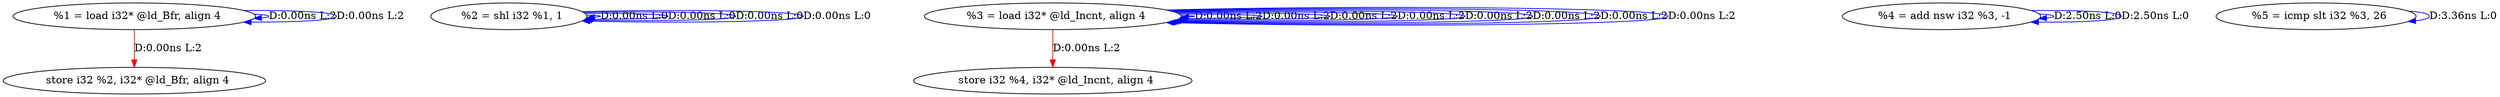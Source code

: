 digraph {
Node0x305e590[label="  %1 = load i32* @ld_Bfr, align 4"];
Node0x305e590 -> Node0x305e590[label="D:0.00ns L:2",color=blue];
Node0x305e590 -> Node0x305e590[label="D:0.00ns L:2",color=blue];
Node0x305f280[label="  store i32 %2, i32* @ld_Bfr, align 4"];
Node0x305e590 -> Node0x305f280[label="D:0.00ns L:2",color=red];
Node0x305e710[label="  %2 = shl i32 %1, 1"];
Node0x305e710 -> Node0x305e710[label="D:0.00ns L:0",color=blue];
Node0x305e710 -> Node0x305e710[label="D:0.00ns L:0",color=blue];
Node0x305e710 -> Node0x305e710[label="D:0.00ns L:0",color=blue];
Node0x305e710 -> Node0x305e710[label="D:0.00ns L:0",color=blue];
Node0x305f360[label="  %3 = load i32* @ld_Incnt, align 4"];
Node0x305f360 -> Node0x305f360[label="D:0.00ns L:2",color=blue];
Node0x305f360 -> Node0x305f360[label="D:0.00ns L:2",color=blue];
Node0x305f360 -> Node0x305f360[label="D:0.00ns L:2",color=blue];
Node0x305f360 -> Node0x305f360[label="D:0.00ns L:2",color=blue];
Node0x305f360 -> Node0x305f360[label="D:0.00ns L:2",color=blue];
Node0x305f360 -> Node0x305f360[label="D:0.00ns L:2",color=blue];
Node0x305f360 -> Node0x305f360[label="D:0.00ns L:2",color=blue];
Node0x305f360 -> Node0x305f360[label="D:0.00ns L:2",color=blue];
Node0x305f5d0[label="  store i32 %4, i32* @ld_Incnt, align 4"];
Node0x305f360 -> Node0x305f5d0[label="D:0.00ns L:2",color=red];
Node0x305f480[label="  %4 = add nsw i32 %3, -1"];
Node0x305f480 -> Node0x305f480[label="D:2.50ns L:0",color=blue];
Node0x305f480 -> Node0x305f480[label="D:2.50ns L:0",color=blue];
Node0x305f6b0[label="  %5 = icmp slt i32 %3, 26"];
Node0x305f6b0 -> Node0x305f6b0[label="D:3.36ns L:0",color=blue];
}
